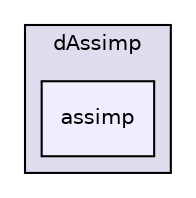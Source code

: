 digraph "assimp/assimp-3.1.1/port/dAssimp/assimp" {
  compound=true
  node [ fontsize="10", fontname="Helvetica"];
  edge [ labelfontsize="10", labelfontname="Helvetica"];
  subgraph clusterdir_58843035e1a12a9b5033bc0401935e31 {
    graph [ bgcolor="#ddddee", pencolor="black", label="dAssimp" fontname="Helvetica", fontsize="10", URL="dir_58843035e1a12a9b5033bc0401935e31.html"]
  dir_730f06ab509eb6b6b6cf11b1e5ccc8c5 [shape=box, label="assimp", style="filled", fillcolor="#eeeeff", pencolor="black", URL="dir_730f06ab509eb6b6b6cf11b1e5ccc8c5.html"];
  }
}

